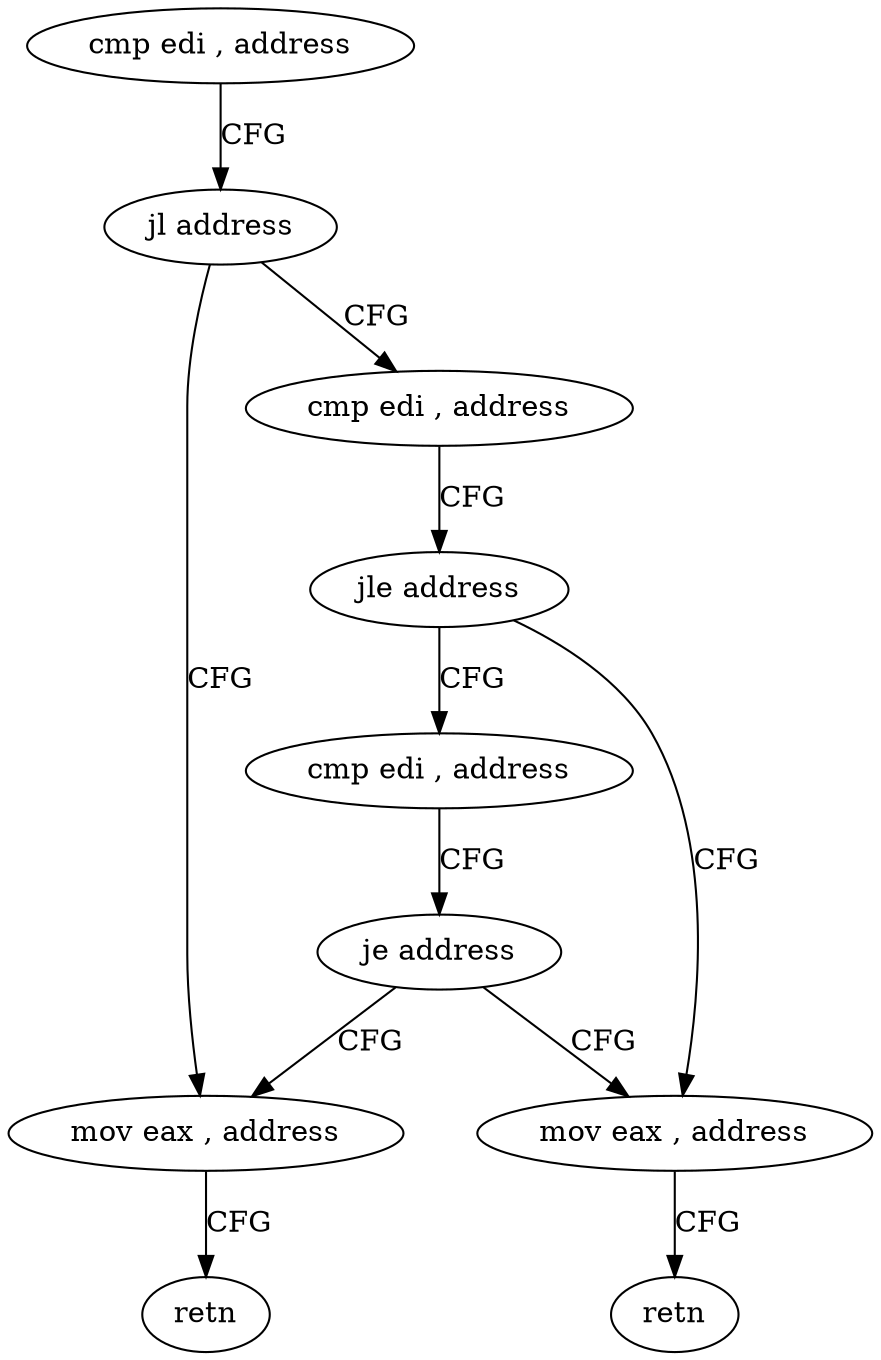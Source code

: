 digraph "func" {
"162144" [label = "cmp edi , address" ]
"162147" [label = "jl address" ]
"162159" [label = "mov eax , address" ]
"162149" [label = "cmp edi , address" ]
"162164" [label = "retn" ]
"162152" [label = "jle address" ]
"162165" [label = "mov eax , address" ]
"162154" [label = "cmp edi , address" ]
"162170" [label = "retn" ]
"162157" [label = "je address" ]
"162144" -> "162147" [ label = "CFG" ]
"162147" -> "162159" [ label = "CFG" ]
"162147" -> "162149" [ label = "CFG" ]
"162159" -> "162164" [ label = "CFG" ]
"162149" -> "162152" [ label = "CFG" ]
"162152" -> "162165" [ label = "CFG" ]
"162152" -> "162154" [ label = "CFG" ]
"162165" -> "162170" [ label = "CFG" ]
"162154" -> "162157" [ label = "CFG" ]
"162157" -> "162165" [ label = "CFG" ]
"162157" -> "162159" [ label = "CFG" ]
}
